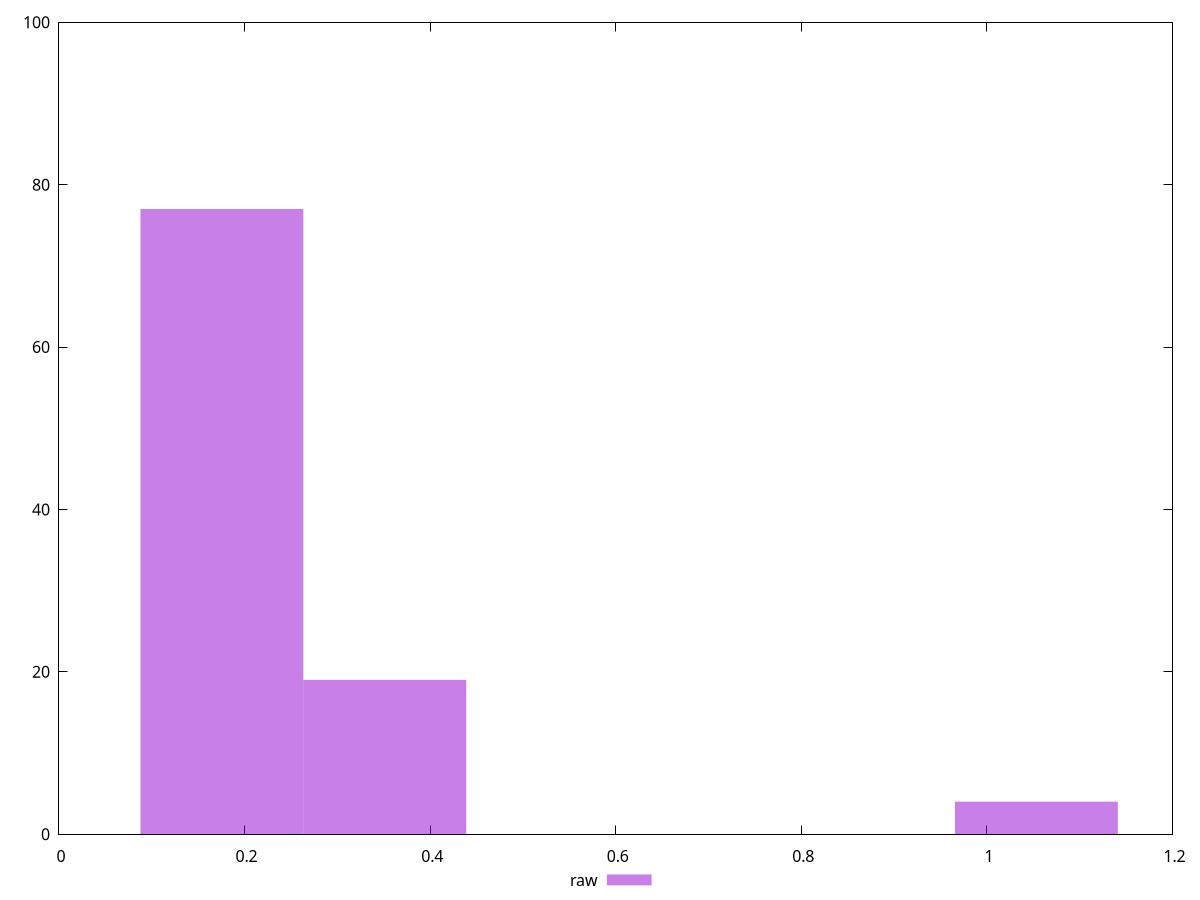 reset
set terminal svg size 640, 490 enhanced background rgb 'white'
set output "report_00007_2020-12-11T15:55:29.892Z/cumulative-layout-shift/samples/pages+cached+noexternal/raw/histogram.svg"

$raw <<EOF
1.0532981440492613 4
0.17554969067487686 77
0.3510993813497537 19
EOF

set key outside below
set boxwidth 0.17554969067487686
set yrange [0:100]
set style fill transparent solid 0.5 noborder

plot \
  $raw title "raw" with boxes, \


reset